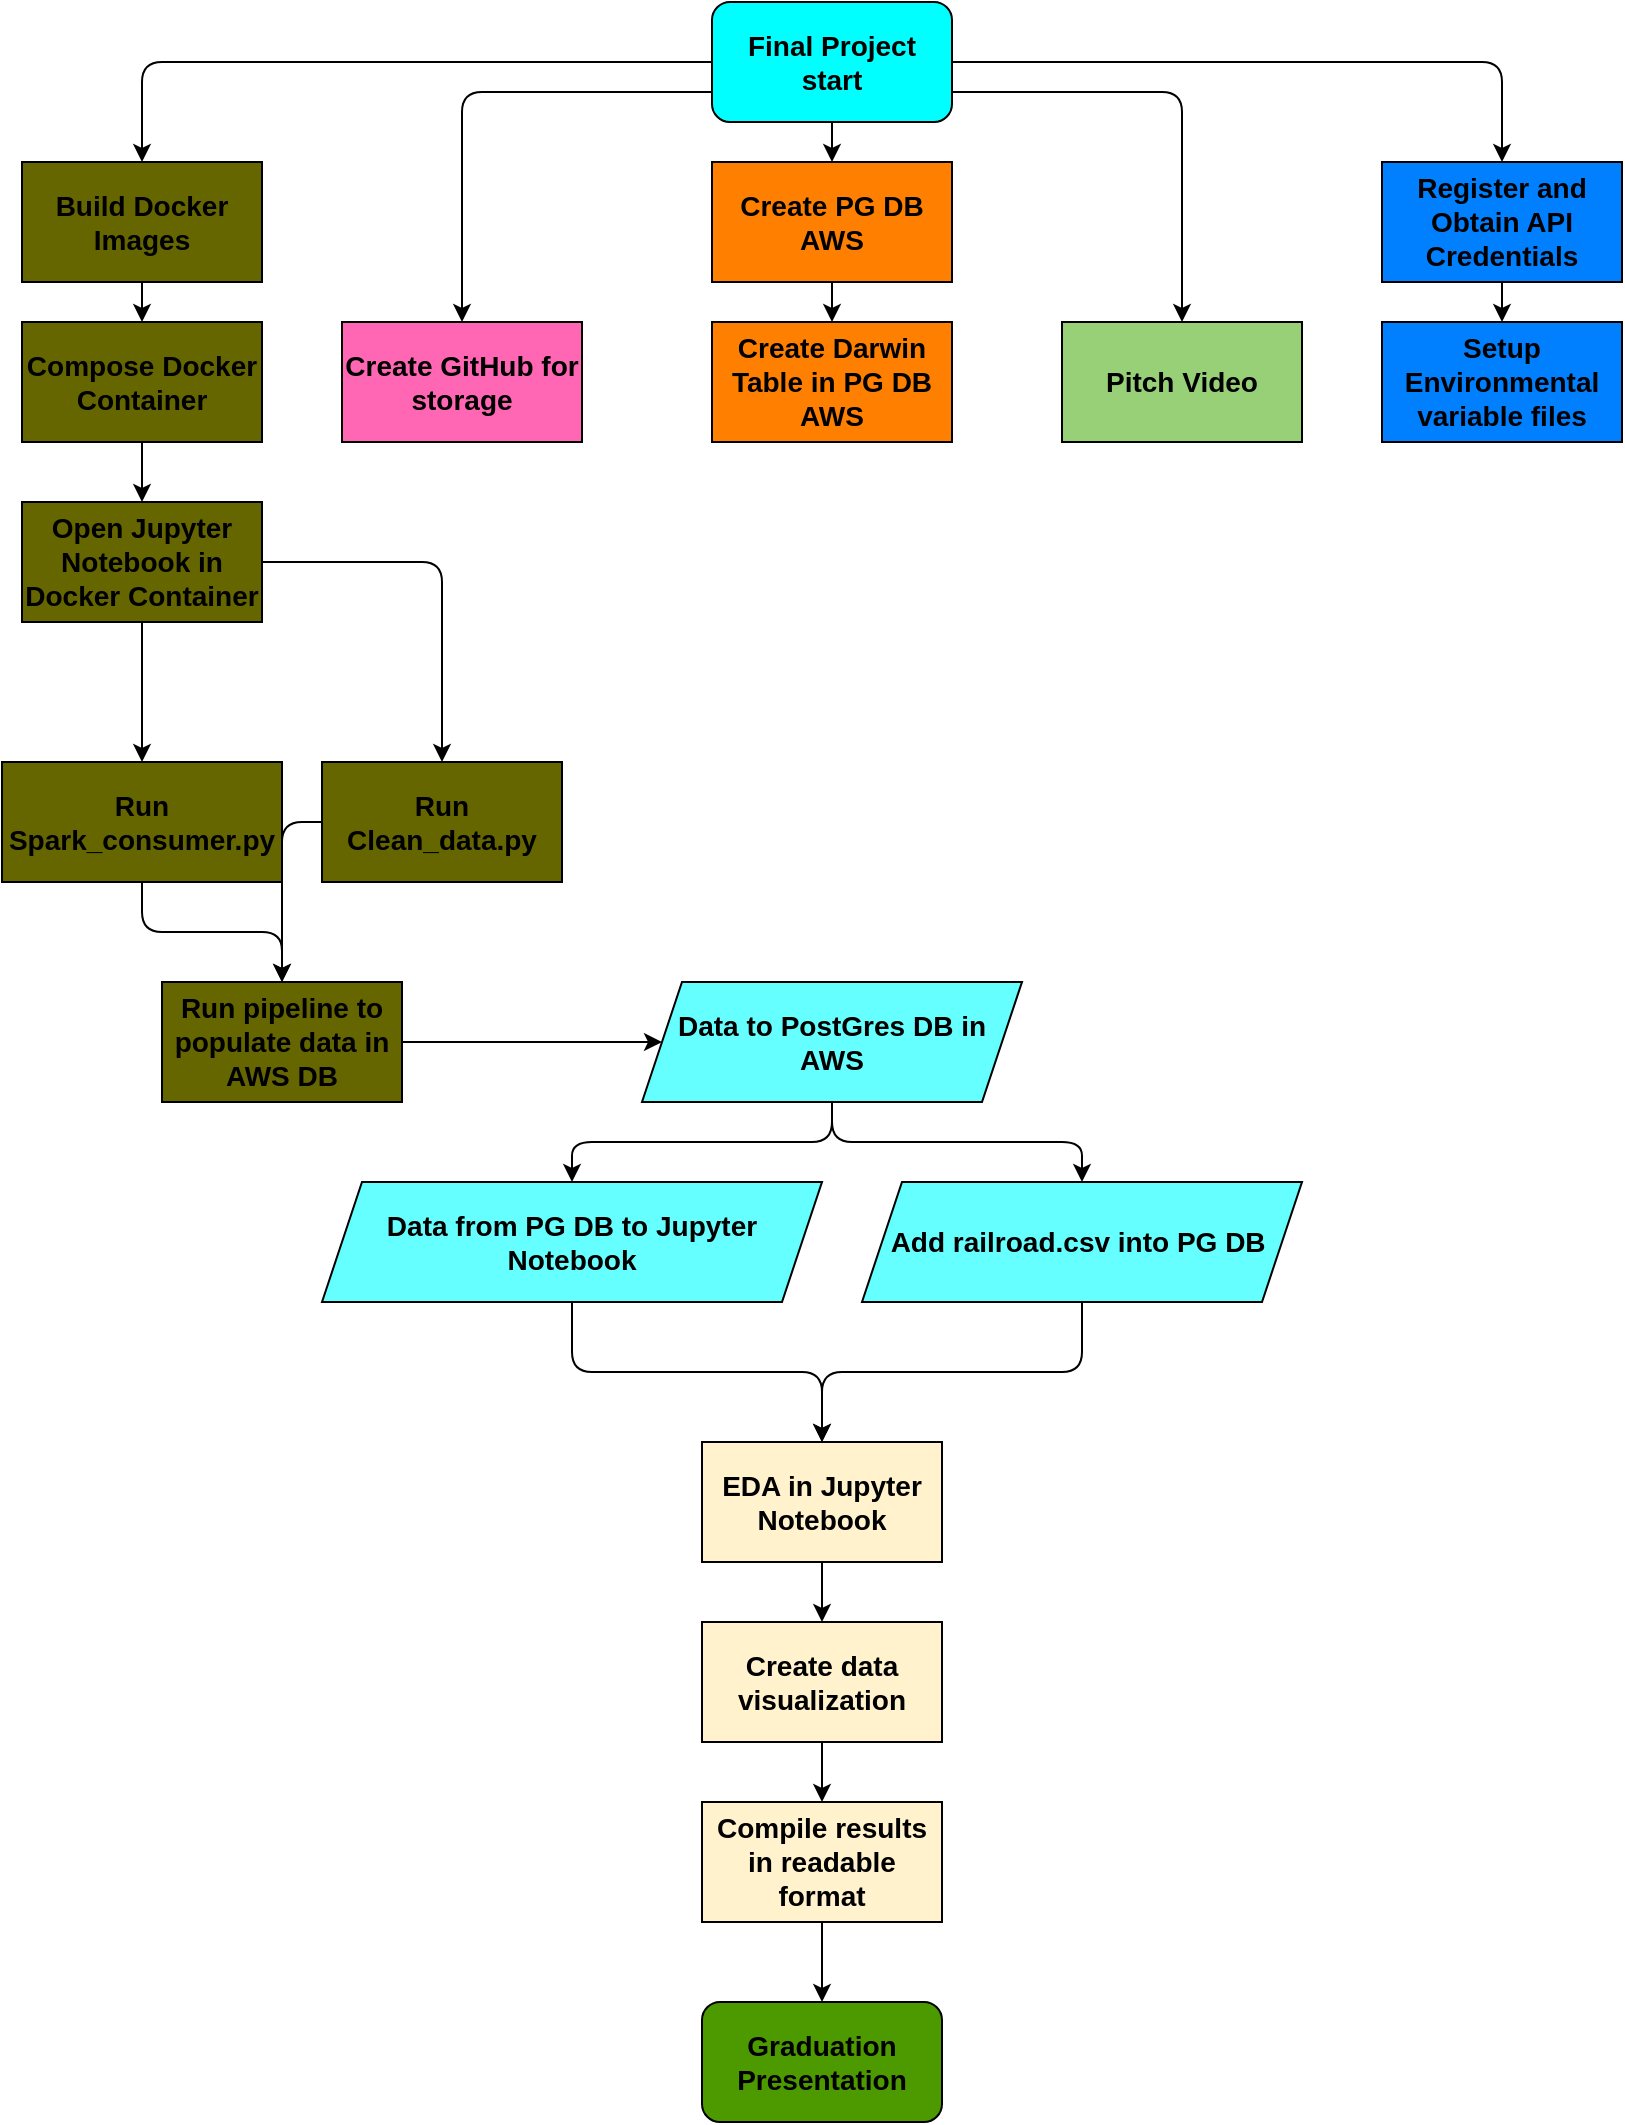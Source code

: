 <mxfile version="22.1.8" type="device">
  <diagram name="Page-1" id="cocnyw6qxqhmxCxYRzxH">
    <mxGraphModel dx="1666" dy="793" grid="1" gridSize="10" guides="1" tooltips="1" connect="1" arrows="1" fold="1" page="1" pageScale="1" pageWidth="850" pageHeight="1100" math="0" shadow="0">
      <root>
        <mxCell id="0" />
        <mxCell id="1" parent="0" />
        <mxCell id="i8QFmwhTNceR6wA6rM9J-2" value="&lt;font style=&quot;font-size: 14px;&quot;&gt;&lt;b&gt;Graduation Presentation&lt;/b&gt;&lt;/font&gt;" style="rounded=1;whiteSpace=wrap;html=1;fillColor=#4D9900;" vertex="1" parent="1">
          <mxGeometry x="360" y="1000" width="120" height="60" as="geometry" />
        </mxCell>
        <mxCell id="i8QFmwhTNceR6wA6rM9J-24" style="edgeStyle=orthogonalEdgeStyle;orthogonalLoop=1;jettySize=auto;html=1;entryX=0.5;entryY=0;entryDx=0;entryDy=0;fillColor=#666600;" edge="1" parent="1" source="i8QFmwhTNceR6wA6rM9J-3" target="i8QFmwhTNceR6wA6rM9J-13">
          <mxGeometry relative="1" as="geometry" />
        </mxCell>
        <mxCell id="i8QFmwhTNceR6wA6rM9J-3" value="&lt;font style=&quot;font-size: 14px;&quot;&gt;&lt;b&gt;Build Docker Images&lt;/b&gt;&lt;/font&gt;" style="rounded=0;whiteSpace=wrap;html=1;fillColor=#666600;" vertex="1" parent="1">
          <mxGeometry x="20" y="80" width="120" height="60" as="geometry" />
        </mxCell>
        <mxCell id="i8QFmwhTNceR6wA6rM9J-36" style="edgeStyle=orthogonalEdgeStyle;orthogonalLoop=1;jettySize=auto;html=1;fillColor=#666600;" edge="1" parent="1" source="i8QFmwhTNceR6wA6rM9J-4">
          <mxGeometry relative="1" as="geometry">
            <mxPoint x="150" y="490" as="targetPoint" />
          </mxGeometry>
        </mxCell>
        <mxCell id="i8QFmwhTNceR6wA6rM9J-4" value="&lt;b&gt;&lt;font style=&quot;font-size: 14px;&quot;&gt;Run Clean_data.py&lt;/font&gt;&lt;/b&gt;" style="rounded=0;whiteSpace=wrap;html=1;fillColor=#666600;" vertex="1" parent="1">
          <mxGeometry x="170" y="380" width="120" height="60" as="geometry" />
        </mxCell>
        <mxCell id="i8QFmwhTNceR6wA6rM9J-35" style="edgeStyle=orthogonalEdgeStyle;orthogonalLoop=1;jettySize=auto;html=1;entryX=0.5;entryY=0;entryDx=0;entryDy=0;fillColor=#666600;" edge="1" parent="1" source="i8QFmwhTNceR6wA6rM9J-5" target="i8QFmwhTNceR6wA6rM9J-15">
          <mxGeometry relative="1" as="geometry" />
        </mxCell>
        <mxCell id="i8QFmwhTNceR6wA6rM9J-5" value="&lt;b&gt;&lt;font style=&quot;font-size: 14px;&quot;&gt;Run Spark_consumer.py&lt;/font&gt;&lt;/b&gt;" style="rounded=0;whiteSpace=wrap;html=1;fillColor=#666600;" vertex="1" parent="1">
          <mxGeometry x="10" y="380" width="140" height="60" as="geometry" />
        </mxCell>
        <mxCell id="i8QFmwhTNceR6wA6rM9J-33" style="edgeStyle=orthogonalEdgeStyle;orthogonalLoop=1;jettySize=auto;html=1;entryX=0.5;entryY=0;entryDx=0;entryDy=0;" edge="1" parent="1" source="i8QFmwhTNceR6wA6rM9J-6" target="i8QFmwhTNceR6wA6rM9J-5">
          <mxGeometry relative="1" as="geometry" />
        </mxCell>
        <mxCell id="i8QFmwhTNceR6wA6rM9J-34" style="edgeStyle=orthogonalEdgeStyle;orthogonalLoop=1;jettySize=auto;html=1;" edge="1" parent="1" source="i8QFmwhTNceR6wA6rM9J-6" target="i8QFmwhTNceR6wA6rM9J-4">
          <mxGeometry relative="1" as="geometry" />
        </mxCell>
        <mxCell id="i8QFmwhTNceR6wA6rM9J-6" value="&lt;b&gt;&lt;font style=&quot;font-size: 14px;&quot;&gt;Open Jupyter Notebook in Docker Container&lt;/font&gt;&lt;/b&gt;" style="rounded=0;whiteSpace=wrap;html=1;fillColor=#666600;" vertex="1" parent="1">
          <mxGeometry x="20" y="250" width="120" height="60" as="geometry" />
        </mxCell>
        <mxCell id="i8QFmwhTNceR6wA6rM9J-43" style="edgeStyle=orthogonalEdgeStyle;orthogonalLoop=1;jettySize=auto;html=1;fillColor=#FFF2CC;" edge="1" parent="1" source="i8QFmwhTNceR6wA6rM9J-8" target="i8QFmwhTNceR6wA6rM9J-18">
          <mxGeometry relative="1" as="geometry" />
        </mxCell>
        <mxCell id="i8QFmwhTNceR6wA6rM9J-8" value="&lt;font style=&quot;font-size: 14px;&quot;&gt;&lt;b&gt;EDA in Jupyter Notebook&lt;/b&gt;&lt;/font&gt;" style="rounded=0;whiteSpace=wrap;html=1;fillColor=#FFF2CC;" vertex="1" parent="1">
          <mxGeometry x="360" y="720" width="120" height="60" as="geometry" />
        </mxCell>
        <mxCell id="i8QFmwhTNceR6wA6rM9J-28" style="edgeStyle=orthogonalEdgeStyle;orthogonalLoop=1;jettySize=auto;html=1;" edge="1" parent="1" source="i8QFmwhTNceR6wA6rM9J-9" target="i8QFmwhTNceR6wA6rM9J-10">
          <mxGeometry relative="1" as="geometry" />
        </mxCell>
        <mxCell id="i8QFmwhTNceR6wA6rM9J-9" value="&lt;b&gt;&lt;font style=&quot;font-size: 14px;&quot;&gt;Register and Obtain API Credentials&lt;/font&gt;&lt;/b&gt;" style="rounded=0;whiteSpace=wrap;html=1;fillColor=#007FFF;" vertex="1" parent="1">
          <mxGeometry x="700" y="80" width="120" height="60" as="geometry" />
        </mxCell>
        <mxCell id="i8QFmwhTNceR6wA6rM9J-10" value="&lt;b&gt;&lt;font style=&quot;font-size: 14px;&quot;&gt;Setup Environmental variable files&lt;/font&gt;&lt;/b&gt;" style="rounded=0;whiteSpace=wrap;html=1;fillColor=#007FFF;" vertex="1" parent="1">
          <mxGeometry x="700" y="160" width="120" height="60" as="geometry" />
        </mxCell>
        <mxCell id="i8QFmwhTNceR6wA6rM9J-40" style="edgeStyle=orthogonalEdgeStyle;orthogonalLoop=1;jettySize=auto;html=1;" edge="1" parent="1" source="i8QFmwhTNceR6wA6rM9J-11" target="i8QFmwhTNceR6wA6rM9J-8">
          <mxGeometry relative="1" as="geometry" />
        </mxCell>
        <mxCell id="i8QFmwhTNceR6wA6rM9J-11" value="&lt;font style=&quot;font-size: 14px;&quot;&gt;&lt;b&gt;Data from PG DB to Jupyter Notebook&lt;/b&gt;&lt;/font&gt;" style="shape=parallelogram;perimeter=parallelogramPerimeter;whiteSpace=wrap;html=1;fixedSize=1;fillColor=#66FFFF;" vertex="1" parent="1">
          <mxGeometry x="170" y="590" width="250" height="60" as="geometry" />
        </mxCell>
        <mxCell id="i8QFmwhTNceR6wA6rM9J-39" style="edgeStyle=orthogonalEdgeStyle;orthogonalLoop=1;jettySize=auto;html=1;fillColor=#66FFFF;" edge="1" parent="1" source="i8QFmwhTNceR6wA6rM9J-12" target="i8QFmwhTNceR6wA6rM9J-11">
          <mxGeometry relative="1" as="geometry" />
        </mxCell>
        <mxCell id="i8QFmwhTNceR6wA6rM9J-41" style="edgeStyle=orthogonalEdgeStyle;orthogonalLoop=1;jettySize=auto;html=1;entryX=0.5;entryY=0;entryDx=0;entryDy=0;fillColor=#66FFFF;" edge="1" parent="1" source="i8QFmwhTNceR6wA6rM9J-12" target="i8QFmwhTNceR6wA6rM9J-17">
          <mxGeometry relative="1" as="geometry" />
        </mxCell>
        <mxCell id="i8QFmwhTNceR6wA6rM9J-12" value="&lt;font style=&quot;font-size: 14px;&quot;&gt;&lt;b&gt;Data to PostGres DB in AWS&lt;/b&gt;&lt;/font&gt;" style="shape=parallelogram;perimeter=parallelogramPerimeter;whiteSpace=wrap;html=1;fixedSize=1;fillColor=#66FFFF;" vertex="1" parent="1">
          <mxGeometry x="330" y="490" width="190" height="60" as="geometry" />
        </mxCell>
        <mxCell id="i8QFmwhTNceR6wA6rM9J-32" style="edgeStyle=orthogonalEdgeStyle;orthogonalLoop=1;jettySize=auto;html=1;entryX=0.5;entryY=0;entryDx=0;entryDy=0;fillColor=#666600;" edge="1" parent="1" source="i8QFmwhTNceR6wA6rM9J-13" target="i8QFmwhTNceR6wA6rM9J-6">
          <mxGeometry relative="1" as="geometry" />
        </mxCell>
        <mxCell id="i8QFmwhTNceR6wA6rM9J-13" value="&lt;font style=&quot;font-size: 14px;&quot;&gt;&lt;b&gt;Compose Docker Container&lt;/b&gt;&lt;/font&gt;" style="rounded=0;whiteSpace=wrap;html=1;fillColor=#666600;" vertex="1" parent="1">
          <mxGeometry x="20" y="160" width="120" height="60" as="geometry" />
        </mxCell>
        <mxCell id="i8QFmwhTNceR6wA6rM9J-14" value="&lt;b&gt;&lt;font style=&quot;font-size: 14px;&quot;&gt;Create Darwin Table in PG DB AWS&lt;/font&gt;&lt;/b&gt;" style="rounded=0;whiteSpace=wrap;html=1;fillColor=#FF8000;" vertex="1" parent="1">
          <mxGeometry x="365" y="160" width="120" height="60" as="geometry" />
        </mxCell>
        <mxCell id="i8QFmwhTNceR6wA6rM9J-37" style="edgeStyle=orthogonalEdgeStyle;orthogonalLoop=1;jettySize=auto;html=1;" edge="1" parent="1" source="i8QFmwhTNceR6wA6rM9J-15" target="i8QFmwhTNceR6wA6rM9J-12">
          <mxGeometry relative="1" as="geometry" />
        </mxCell>
        <mxCell id="i8QFmwhTNceR6wA6rM9J-15" value="&lt;b&gt;&lt;font style=&quot;font-size: 14px;&quot;&gt;Run pipeline to populate data in AWS DB&lt;/font&gt;&lt;/b&gt;" style="rounded=0;whiteSpace=wrap;html=1;fillColor=#666600;" vertex="1" parent="1">
          <mxGeometry x="90" y="490" width="120" height="60" as="geometry" />
        </mxCell>
        <mxCell id="i8QFmwhTNceR6wA6rM9J-42" style="edgeStyle=orthogonalEdgeStyle;orthogonalLoop=1;jettySize=auto;html=1;entryX=0.5;entryY=0;entryDx=0;entryDy=0;" edge="1" parent="1" source="i8QFmwhTNceR6wA6rM9J-17" target="i8QFmwhTNceR6wA6rM9J-8">
          <mxGeometry relative="1" as="geometry" />
        </mxCell>
        <mxCell id="i8QFmwhTNceR6wA6rM9J-17" value="&lt;font style=&quot;font-size: 14px;&quot;&gt;&lt;b&gt;Add railroad.csv into PG DB&amp;nbsp;&lt;/b&gt;&lt;/font&gt;" style="shape=parallelogram;perimeter=parallelogramPerimeter;whiteSpace=wrap;html=1;fixedSize=1;fillColor=#66FFFF;" vertex="1" parent="1">
          <mxGeometry x="440" y="590" width="220" height="60" as="geometry" />
        </mxCell>
        <mxCell id="i8QFmwhTNceR6wA6rM9J-44" style="edgeStyle=orthogonalEdgeStyle;orthogonalLoop=1;jettySize=auto;html=1;entryX=0.5;entryY=0;entryDx=0;entryDy=0;fillColor=#FFF2CC;" edge="1" parent="1" source="i8QFmwhTNceR6wA6rM9J-18" target="i8QFmwhTNceR6wA6rM9J-19">
          <mxGeometry relative="1" as="geometry" />
        </mxCell>
        <mxCell id="i8QFmwhTNceR6wA6rM9J-18" value="&lt;font style=&quot;font-size: 14px;&quot;&gt;&lt;b&gt;Create data visualization&lt;/b&gt;&lt;/font&gt;" style="rounded=0;whiteSpace=wrap;html=1;fillColor=#FFF2CC;" vertex="1" parent="1">
          <mxGeometry x="360" y="810" width="120" height="60" as="geometry" />
        </mxCell>
        <mxCell id="i8QFmwhTNceR6wA6rM9J-47" style="edgeStyle=orthogonalEdgeStyle;orthogonalLoop=1;jettySize=auto;html=1;entryX=0.5;entryY=0;entryDx=0;entryDy=0;" edge="1" parent="1" source="i8QFmwhTNceR6wA6rM9J-19" target="i8QFmwhTNceR6wA6rM9J-2">
          <mxGeometry relative="1" as="geometry" />
        </mxCell>
        <mxCell id="i8QFmwhTNceR6wA6rM9J-19" value="&lt;font style=&quot;font-size: 14px;&quot;&gt;&lt;b&gt;Compile results in readable format&lt;/b&gt;&lt;/font&gt;" style="rounded=0;whiteSpace=wrap;html=1;fillColor=#FFF2CC;" vertex="1" parent="1">
          <mxGeometry x="360" y="900" width="120" height="60" as="geometry" />
        </mxCell>
        <mxCell id="i8QFmwhTNceR6wA6rM9J-20" value="&lt;b&gt;&lt;font style=&quot;font-size: 14px;&quot;&gt;Create GitHub for storage&lt;/font&gt;&lt;/b&gt;" style="rounded=0;whiteSpace=wrap;html=1;fillColor=#FF66B3;" vertex="1" parent="1">
          <mxGeometry x="180" y="160" width="120" height="60" as="geometry" />
        </mxCell>
        <mxCell id="i8QFmwhTNceR6wA6rM9J-21" value="&lt;b&gt;&lt;font style=&quot;font-size: 14px;&quot;&gt;Pitch Video&lt;/font&gt;&lt;/b&gt;" style="rounded=0;whiteSpace=wrap;html=1;fillColor=#97D077;" vertex="1" parent="1">
          <mxGeometry x="540" y="160" width="120" height="60" as="geometry" />
        </mxCell>
        <mxCell id="i8QFmwhTNceR6wA6rM9J-23" style="edgeStyle=orthogonalEdgeStyle;orthogonalLoop=1;jettySize=auto;html=1;entryX=0.5;entryY=0;entryDx=0;entryDy=0;" edge="1" parent="1" source="i8QFmwhTNceR6wA6rM9J-22" target="i8QFmwhTNceR6wA6rM9J-3">
          <mxGeometry relative="1" as="geometry" />
        </mxCell>
        <mxCell id="i8QFmwhTNceR6wA6rM9J-27" style="edgeStyle=orthogonalEdgeStyle;orthogonalLoop=1;jettySize=auto;html=1;entryX=0.5;entryY=0;entryDx=0;entryDy=0;" edge="1" parent="1" source="i8QFmwhTNceR6wA6rM9J-22" target="i8QFmwhTNceR6wA6rM9J-9">
          <mxGeometry relative="1" as="geometry" />
        </mxCell>
        <mxCell id="i8QFmwhTNceR6wA6rM9J-30" style="edgeStyle=orthogonalEdgeStyle;orthogonalLoop=1;jettySize=auto;html=1;entryX=0.5;entryY=0;entryDx=0;entryDy=0;" edge="1" parent="1" source="i8QFmwhTNceR6wA6rM9J-22" target="i8QFmwhTNceR6wA6rM9J-29">
          <mxGeometry relative="1" as="geometry" />
        </mxCell>
        <mxCell id="i8QFmwhTNceR6wA6rM9J-45" style="edgeStyle=orthogonalEdgeStyle;orthogonalLoop=1;jettySize=auto;html=1;exitX=0;exitY=0.75;exitDx=0;exitDy=0;entryX=0.5;entryY=0;entryDx=0;entryDy=0;" edge="1" parent="1" source="i8QFmwhTNceR6wA6rM9J-22" target="i8QFmwhTNceR6wA6rM9J-20">
          <mxGeometry relative="1" as="geometry" />
        </mxCell>
        <mxCell id="i8QFmwhTNceR6wA6rM9J-46" style="edgeStyle=orthogonalEdgeStyle;orthogonalLoop=1;jettySize=auto;html=1;exitX=1;exitY=0.75;exitDx=0;exitDy=0;" edge="1" parent="1" source="i8QFmwhTNceR6wA6rM9J-22" target="i8QFmwhTNceR6wA6rM9J-21">
          <mxGeometry relative="1" as="geometry" />
        </mxCell>
        <mxCell id="i8QFmwhTNceR6wA6rM9J-22" value="&lt;b&gt;&lt;font style=&quot;font-size: 14px;&quot;&gt;Final Project start&lt;/font&gt;&lt;/b&gt;" style="rounded=1;whiteSpace=wrap;html=1;fillColor=#00FFFF;" vertex="1" parent="1">
          <mxGeometry x="365" width="120" height="60" as="geometry" />
        </mxCell>
        <mxCell id="i8QFmwhTNceR6wA6rM9J-31" style="edgeStyle=orthogonalEdgeStyle;orthogonalLoop=1;jettySize=auto;html=1;" edge="1" parent="1" source="i8QFmwhTNceR6wA6rM9J-29" target="i8QFmwhTNceR6wA6rM9J-14">
          <mxGeometry relative="1" as="geometry" />
        </mxCell>
        <mxCell id="i8QFmwhTNceR6wA6rM9J-29" value="&lt;b&gt;&lt;font style=&quot;font-size: 14px;&quot;&gt;Create PG DB AWS&lt;/font&gt;&lt;/b&gt;" style="rounded=0;whiteSpace=wrap;html=1;fillColor=#FF8000;" vertex="1" parent="1">
          <mxGeometry x="365" y="80" width="120" height="60" as="geometry" />
        </mxCell>
      </root>
    </mxGraphModel>
  </diagram>
</mxfile>
